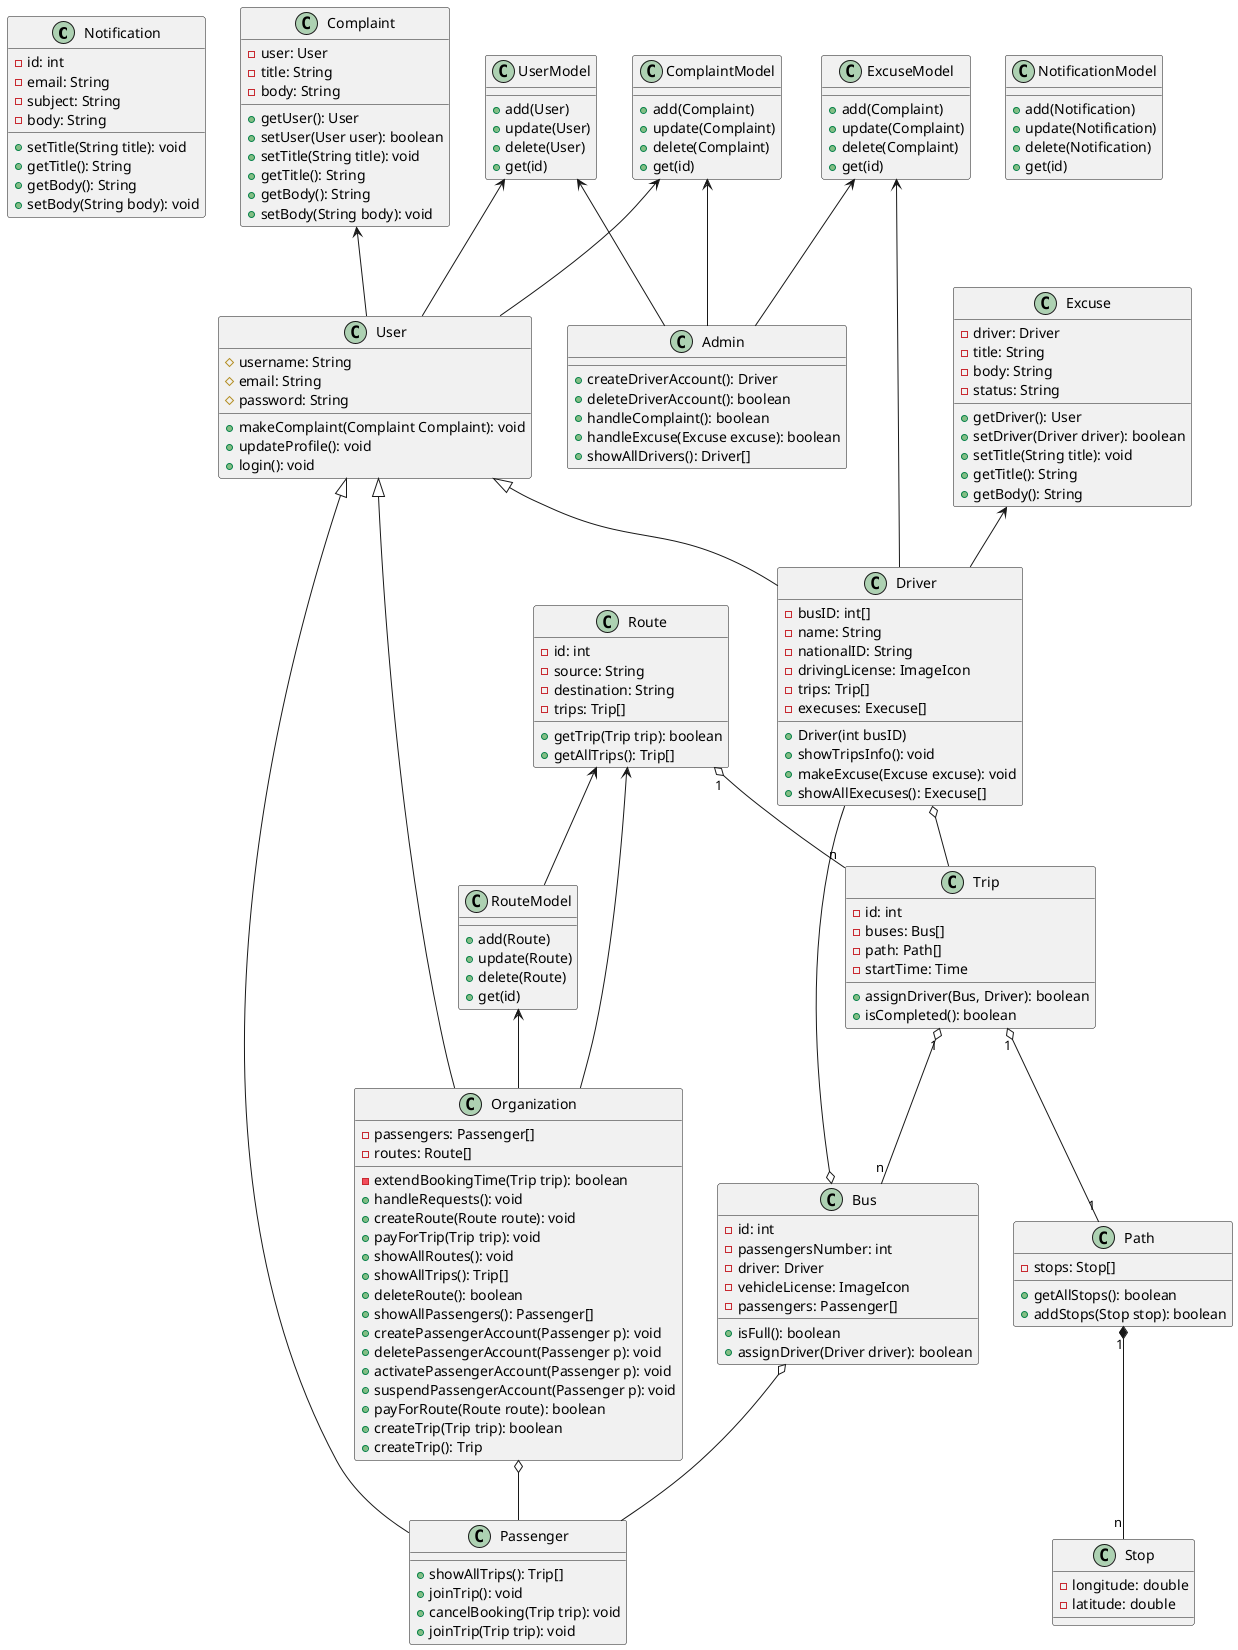 @startuml class-diagram

class Notification {
    -id: int
    -email: String
    -subject: String
    -body: String
    +setTitle(String title): void
    +getTitle(): String
    +getBody(): String
    +setBody(String body): void
}

class Driver {
    -busID: int[]
    -name: String
    -nationalID: String
    -drivingLicense: ImageIcon
    -trips: Trip[]
    -execuses: Execuse[]
    +Driver(int busID)
    +showTripsInfo(): void
    +makeExcuse(Excuse excuse): void
    +showAllExecuses(): Execuse[]
}

class Excuse {
    -driver: Driver
    -title: String
    -body: String
    -status: String
    +getDriver(): User
    +setDriver(Driver driver): boolean
    +setTitle(String title): void
    +getTitle(): String
    +getBody(): String
}

class User {
    #username: String
    #email: String
    #password: String
    +makeComplaint(Complaint Complaint): void
    +updateProfile(): void
    +login(): void
}

class Bus {
    -id: int
    -passengersNumber: int
    -driver: Driver
    -vehicleLicense: ImageIcon
    -passengers: Passenger[]
    +isFull(): boolean
    +assignDriver(Driver driver): boolean
}

class Organization {
    -passengers: Passenger[]
    -routes: Route[]
    -extendBookingTime(Trip trip): boolean
    +handleRequests(): void
    +createRoute(Route route): void
    +payForTrip(Trip trip): void
    +showAllRoutes(): void
    +showAllTrips(): Trip[]
    +deleteRoute(): boolean
    +showAllPassengers(): Passenger[]
    +createPassengerAccount(Passenger p): void
    +deletePassengerAccount(Passenger p): void
    +activatePassengerAccount(Passenger p): void
    +suspendPassengerAccount(Passenger p): void
    +payForRoute(Route route): boolean
    +createTrip(Trip trip): boolean
    +createTrip(): Trip
}

class Complaint {
    -user: User
    -title: String
    -body: String
    +getUser(): User
    +setUser(User user): boolean
    +setTitle(String title): void
    +getTitle(): String
    +getBody(): String
    +setBody(String body): void
}

class UserModel {
    +add(User)
    +update(User)
    +delete(User)
    +get(id)
}

class Passenger {
    +showAllTrips(): Trip[]
    +joinTrip(): void
    +cancelBooking(Trip trip): void
    +joinTrip(Trip trip): void
}
'Each route contains multiple paths'
'Each route contains source and destination only'
'Each path contains multiple stops'
'Each path contains multiple trips'
'Each trip has one start time'

class Route {
    -id: int
    -source: String
    -destination: String
    -trips: Trip[]
    
    +getTrip(Trip trip): boolean
    +getAllTrips(): Trip[]
}

class Trip {
    -id: int
    -buses: Bus[]
    -path: Path[]
    -startTime: Time
    +assignDriver(Bus, Driver): boolean
    +isCompleted(): boolean
}
''
class Path {
    -stops: Stop[]
    +getAllStops(): boolean
    +addStops(Stop stop): boolean
}

class Stop {
    -longitude: double
    -latitude: double
}

class NotificationModel {
    +add(Notification)
    +update(Notification)
    +delete(Notification)
    +get(id)
}

class ExcuseModel {
    +add(Complaint)
    +update(Complaint)
    +delete(Complaint)
    +get(id)
}

class RouteModel {
    +add(Route)
    +update(Route)
    +delete(Route)
    +get(id)
}

class ComplaintModel {
    +add(Complaint)
    +update(Complaint)
    +delete(Complaint)
    +get(id)
}

class Admin {
    +createDriverAccount(): Driver
    +deleteDriverAccount(): boolean
    +handleComplaint(): boolean
    +handleExcuse(Excuse excuse): boolean
    +showAllDrivers(): Driver[]
}

Driver o-- Trip

Excuse <-- Driver

User <|-- Driver
User <|-- Organization
User <|-- Passenger

Bus o-- Passenger
Bus o-- Driver

Organization o-- Passenger

Complaint <-- User

UserModel <-- Admin
UserModel <-- User

Route "1" o-- "n" Trip
Trip "1" o-- "1" Path
Route <-- Organization

Trip "1" o-- "n" Bus

Path "1" *-- "n" Stop

ExcuseModel <-- Admin
ExcuseModel <-- Driver

Route <-- RouteModel
RouteModel <-- Organization

ComplaintModel <-- User
ComplaintModel <-- Admin

@enduml